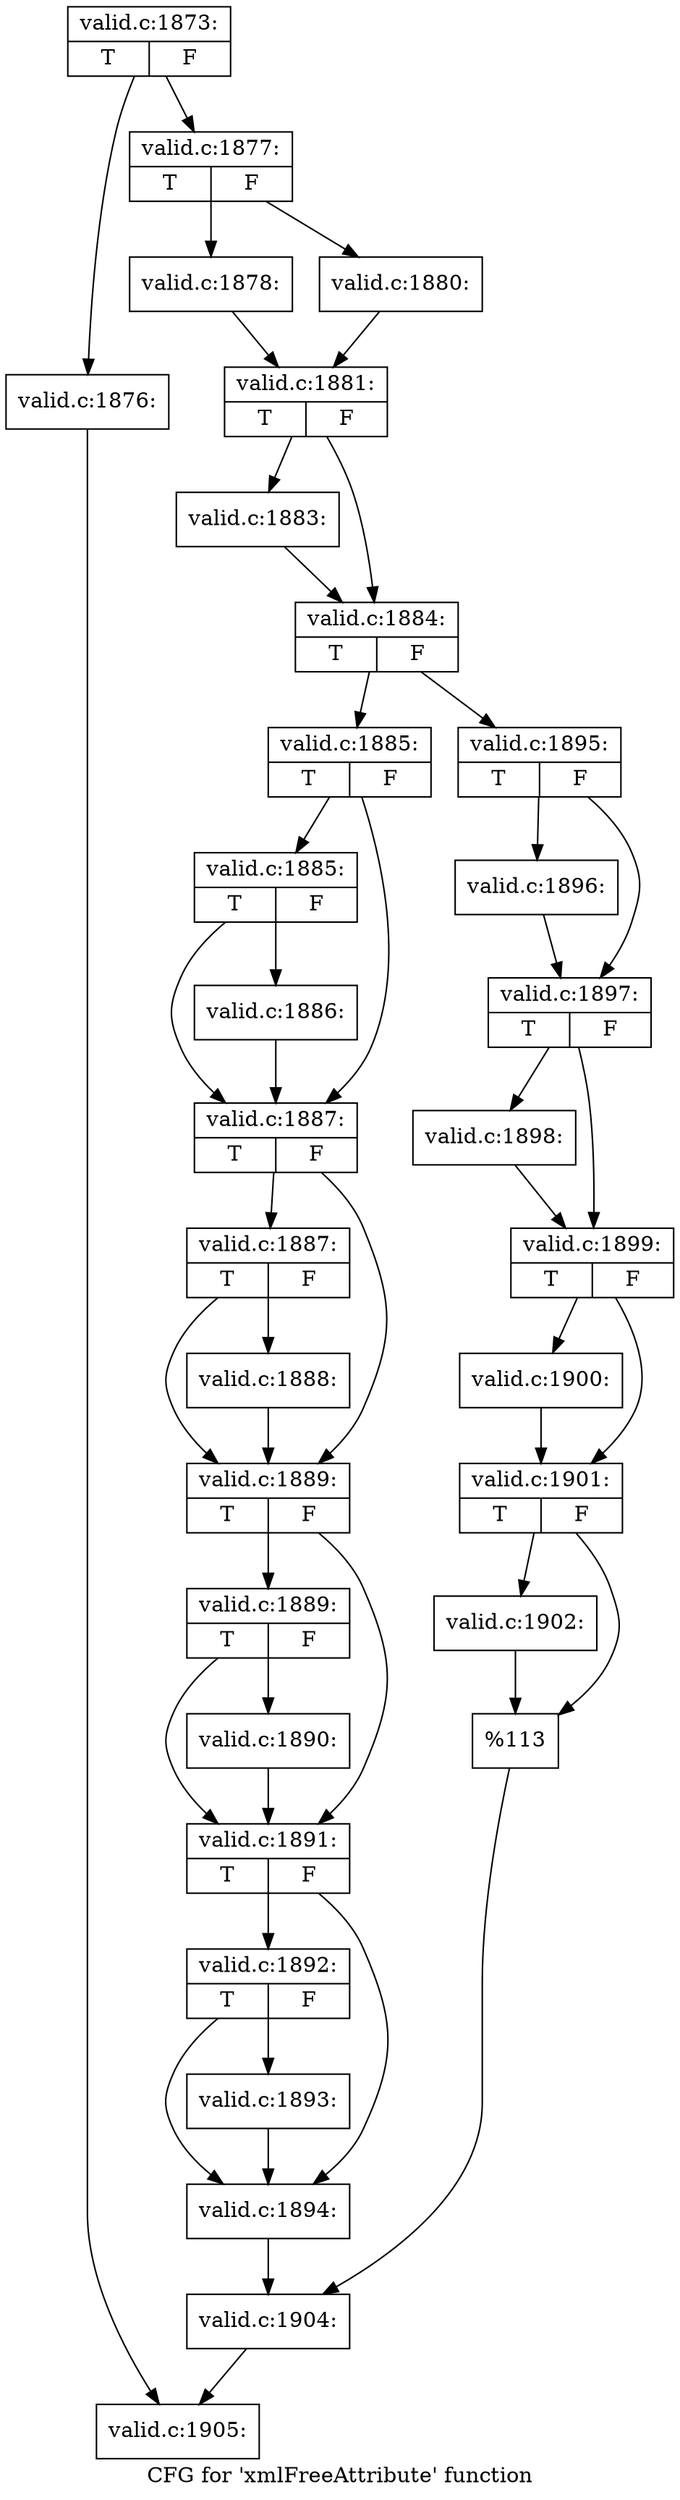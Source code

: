 digraph "CFG for 'xmlFreeAttribute' function" {
	label="CFG for 'xmlFreeAttribute' function";

	Node0x52837d0 [shape=record,label="{valid.c:1873:|{<s0>T|<s1>F}}"];
	Node0x52837d0 -> Node0x527e220;
	Node0x52837d0 -> Node0x52832a0;
	Node0x527e220 [shape=record,label="{valid.c:1876:}"];
	Node0x527e220 -> Node0x527e290;
	Node0x52832a0 [shape=record,label="{valid.c:1877:|{<s0>T|<s1>F}}"];
	Node0x52832a0 -> Node0x5283650;
	Node0x52832a0 -> Node0x5284620;
	Node0x5283650 [shape=record,label="{valid.c:1878:}"];
	Node0x5283650 -> Node0x52845d0;
	Node0x5284620 [shape=record,label="{valid.c:1880:}"];
	Node0x5284620 -> Node0x52845d0;
	Node0x52845d0 [shape=record,label="{valid.c:1881:|{<s0>T|<s1>F}}"];
	Node0x52845d0 -> Node0x5285270;
	Node0x52845d0 -> Node0x52852c0;
	Node0x5285270 [shape=record,label="{valid.c:1883:}"];
	Node0x5285270 -> Node0x52852c0;
	Node0x52852c0 [shape=record,label="{valid.c:1884:|{<s0>T|<s1>F}}"];
	Node0x52852c0 -> Node0x5285970;
	Node0x52852c0 -> Node0x5285a10;
	Node0x5285970 [shape=record,label="{valid.c:1885:|{<s0>T|<s1>F}}"];
	Node0x5285970 -> Node0x5285db0;
	Node0x5285970 -> Node0x5285d60;
	Node0x5285db0 [shape=record,label="{valid.c:1885:|{<s0>T|<s1>F}}"];
	Node0x5285db0 -> Node0x5285d60;
	Node0x5285db0 -> Node0x5285d10;
	Node0x5285d10 [shape=record,label="{valid.c:1886:}"];
	Node0x5285d10 -> Node0x5285d60;
	Node0x5285d60 [shape=record,label="{valid.c:1887:|{<s0>T|<s1>F}}"];
	Node0x5285d60 -> Node0x5286b20;
	Node0x5285d60 -> Node0x5286ad0;
	Node0x5286b20 [shape=record,label="{valid.c:1887:|{<s0>T|<s1>F}}"];
	Node0x5286b20 -> Node0x5286ad0;
	Node0x5286b20 -> Node0x5286a80;
	Node0x5286a80 [shape=record,label="{valid.c:1888:}"];
	Node0x5286a80 -> Node0x5286ad0;
	Node0x5286ad0 [shape=record,label="{valid.c:1889:|{<s0>T|<s1>F}}"];
	Node0x5286ad0 -> Node0x5287810;
	Node0x5286ad0 -> Node0x52877c0;
	Node0x5287810 [shape=record,label="{valid.c:1889:|{<s0>T|<s1>F}}"];
	Node0x5287810 -> Node0x52877c0;
	Node0x5287810 -> Node0x5287770;
	Node0x5287770 [shape=record,label="{valid.c:1890:}"];
	Node0x5287770 -> Node0x52877c0;
	Node0x52877c0 [shape=record,label="{valid.c:1891:|{<s0>T|<s1>F}}"];
	Node0x52877c0 -> Node0x5288500;
	Node0x52877c0 -> Node0x52884b0;
	Node0x5288500 [shape=record,label="{valid.c:1892:|{<s0>T|<s1>F}}"];
	Node0x5288500 -> Node0x52884b0;
	Node0x5288500 -> Node0x5288460;
	Node0x5288460 [shape=record,label="{valid.c:1893:}"];
	Node0x5288460 -> Node0x52884b0;
	Node0x52884b0 [shape=record,label="{valid.c:1894:}"];
	Node0x52884b0 -> Node0x52859c0;
	Node0x5285a10 [shape=record,label="{valid.c:1895:|{<s0>T|<s1>F}}"];
	Node0x5285a10 -> Node0x5289280;
	Node0x5285a10 -> Node0x52892d0;
	Node0x5289280 [shape=record,label="{valid.c:1896:}"];
	Node0x5289280 -> Node0x52892d0;
	Node0x52892d0 [shape=record,label="{valid.c:1897:|{<s0>T|<s1>F}}"];
	Node0x52892d0 -> Node0x5289a90;
	Node0x52892d0 -> Node0x5289ae0;
	Node0x5289a90 [shape=record,label="{valid.c:1898:}"];
	Node0x5289a90 -> Node0x5289ae0;
	Node0x5289ae0 [shape=record,label="{valid.c:1899:|{<s0>T|<s1>F}}"];
	Node0x5289ae0 -> Node0x528a2a0;
	Node0x5289ae0 -> Node0x528a2f0;
	Node0x528a2a0 [shape=record,label="{valid.c:1900:}"];
	Node0x528a2a0 -> Node0x528a2f0;
	Node0x528a2f0 [shape=record,label="{valid.c:1901:|{<s0>T|<s1>F}}"];
	Node0x528a2f0 -> Node0x528aab0;
	Node0x528a2f0 -> Node0x528ab00;
	Node0x528aab0 [shape=record,label="{valid.c:1902:}"];
	Node0x528aab0 -> Node0x528ab00;
	Node0x528ab00 [shape=record,label="{%113}"];
	Node0x528ab00 -> Node0x52859c0;
	Node0x52859c0 [shape=record,label="{valid.c:1904:}"];
	Node0x52859c0 -> Node0x527e290;
	Node0x527e290 [shape=record,label="{valid.c:1905:}"];
}
